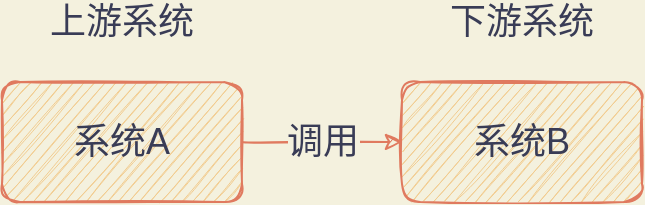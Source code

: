 <mxfile version="14.6.13" type="device"><diagram id="C5RBs43oDa-KdzZeNtuy" name="Page-1"><mxGraphModel dx="1024" dy="601" grid="1" gridSize="10" guides="1" tooltips="1" connect="1" arrows="1" fold="1" page="1" pageScale="1" pageWidth="827" pageHeight="1169" background="#F4F1DE" math="0" shadow="0"><root><mxCell id="WIyWlLk6GJQsqaUBKTNV-0"/><mxCell id="WIyWlLk6GJQsqaUBKTNV-1" parent="WIyWlLk6GJQsqaUBKTNV-0"/><mxCell id="JG7aSJ7iQ7TbEpZhrZeE-3" value="" style="edgeStyle=orthogonalEdgeStyle;orthogonalLoop=1;jettySize=auto;html=1;fontSize=18;strokeColor=#E07A5F;fontColor=#393C56;labelBackgroundColor=#F4F1DE;sketch=1;curved=1;" edge="1" parent="WIyWlLk6GJQsqaUBKTNV-1" source="JG7aSJ7iQ7TbEpZhrZeE-1" target="JG7aSJ7iQ7TbEpZhrZeE-2"><mxGeometry relative="1" as="geometry"/></mxCell><mxCell id="JG7aSJ7iQ7TbEpZhrZeE-5" value="调用" style="edgeLabel;html=1;align=center;verticalAlign=middle;resizable=0;points=[];fontSize=18;fontColor=#393C56;labelBackgroundColor=#F4F1DE;sketch=1;rounded=1;" vertex="1" connectable="0" parent="JG7aSJ7iQ7TbEpZhrZeE-3"><mxGeometry x="0.24" y="-1" relative="1" as="geometry"><mxPoint x="-10" y="-1" as="offset"/></mxGeometry></mxCell><mxCell id="JG7aSJ7iQ7TbEpZhrZeE-1" value="系统A" style="whiteSpace=wrap;html=1;fontSize=18;fillColor=#F2CC8F;strokeColor=#E07A5F;fontColor=#393C56;sketch=1;rounded=1;" vertex="1" parent="WIyWlLk6GJQsqaUBKTNV-1"><mxGeometry x="220" y="210" width="120" height="60" as="geometry"/></mxCell><mxCell id="JG7aSJ7iQ7TbEpZhrZeE-2" value="系统B" style="whiteSpace=wrap;html=1;fontSize=18;fillColor=#F2CC8F;strokeColor=#E07A5F;fontColor=#393C56;sketch=1;rounded=1;" vertex="1" parent="WIyWlLk6GJQsqaUBKTNV-1"><mxGeometry x="420" y="210" width="120" height="60" as="geometry"/></mxCell><mxCell id="JG7aSJ7iQ7TbEpZhrZeE-6" value="上游系统" style="text;html=1;strokeColor=none;fillColor=none;align=center;verticalAlign=middle;whiteSpace=wrap;fontColor=#393C56;fontSize=18;sketch=1;rounded=1;" vertex="1" parent="WIyWlLk6GJQsqaUBKTNV-1"><mxGeometry x="230" y="170" width="100" height="20" as="geometry"/></mxCell><mxCell id="JG7aSJ7iQ7TbEpZhrZeE-7" value="下游系统" style="text;html=1;strokeColor=none;fillColor=none;align=center;verticalAlign=middle;whiteSpace=wrap;fontColor=#393C56;fontSize=18;sketch=1;rounded=1;" vertex="1" parent="WIyWlLk6GJQsqaUBKTNV-1"><mxGeometry x="435" y="170" width="90" height="20" as="geometry"/></mxCell></root></mxGraphModel></diagram></mxfile>